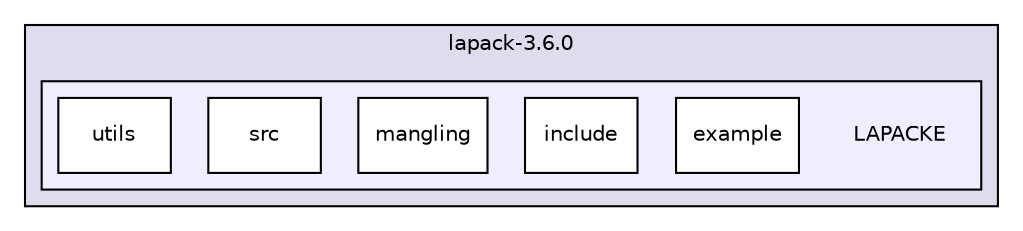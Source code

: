 digraph "libs/lapack-3.6.0/LAPACKE" {
  compound=true
  node [ fontsize="10", fontname="Helvetica"];
  edge [ labelfontsize="10", labelfontname="Helvetica"];
  subgraph clusterdir_a32803a16a32b93014bb8ac0a66b497d {
    graph [ bgcolor="#ddddee", pencolor="black", label="lapack-3.6.0" fontname="Helvetica", fontsize="10", URL="dir_a32803a16a32b93014bb8ac0a66b497d.html"]
  subgraph clusterdir_9b0c331437bdced0af6516abb62b0331 {
    graph [ bgcolor="#eeeeff", pencolor="black", label="" URL="dir_9b0c331437bdced0af6516abb62b0331.html"];
    dir_9b0c331437bdced0af6516abb62b0331 [shape=plaintext label="LAPACKE"];
    dir_5b03741ecd6ff6b14c11bca1dd698074 [shape=box label="example" color="black" fillcolor="white" style="filled" URL="dir_5b03741ecd6ff6b14c11bca1dd698074.html"];
    dir_adc05bb63f318aa61258028f6686a944 [shape=box label="include" color="black" fillcolor="white" style="filled" URL="dir_adc05bb63f318aa61258028f6686a944.html"];
    dir_cb6d46b36674b55fa685baa39b265693 [shape=box label="mangling" color="black" fillcolor="white" style="filled" URL="dir_cb6d46b36674b55fa685baa39b265693.html"];
    dir_01808a2ebda4bf26b1bb7f3fa1ed8c98 [shape=box label="src" color="black" fillcolor="white" style="filled" URL="dir_01808a2ebda4bf26b1bb7f3fa1ed8c98.html"];
    dir_9b1a0e3bb71aaa5b02aa2d7750d02616 [shape=box label="utils" color="black" fillcolor="white" style="filled" URL="dir_9b1a0e3bb71aaa5b02aa2d7750d02616.html"];
  }
  }
}
